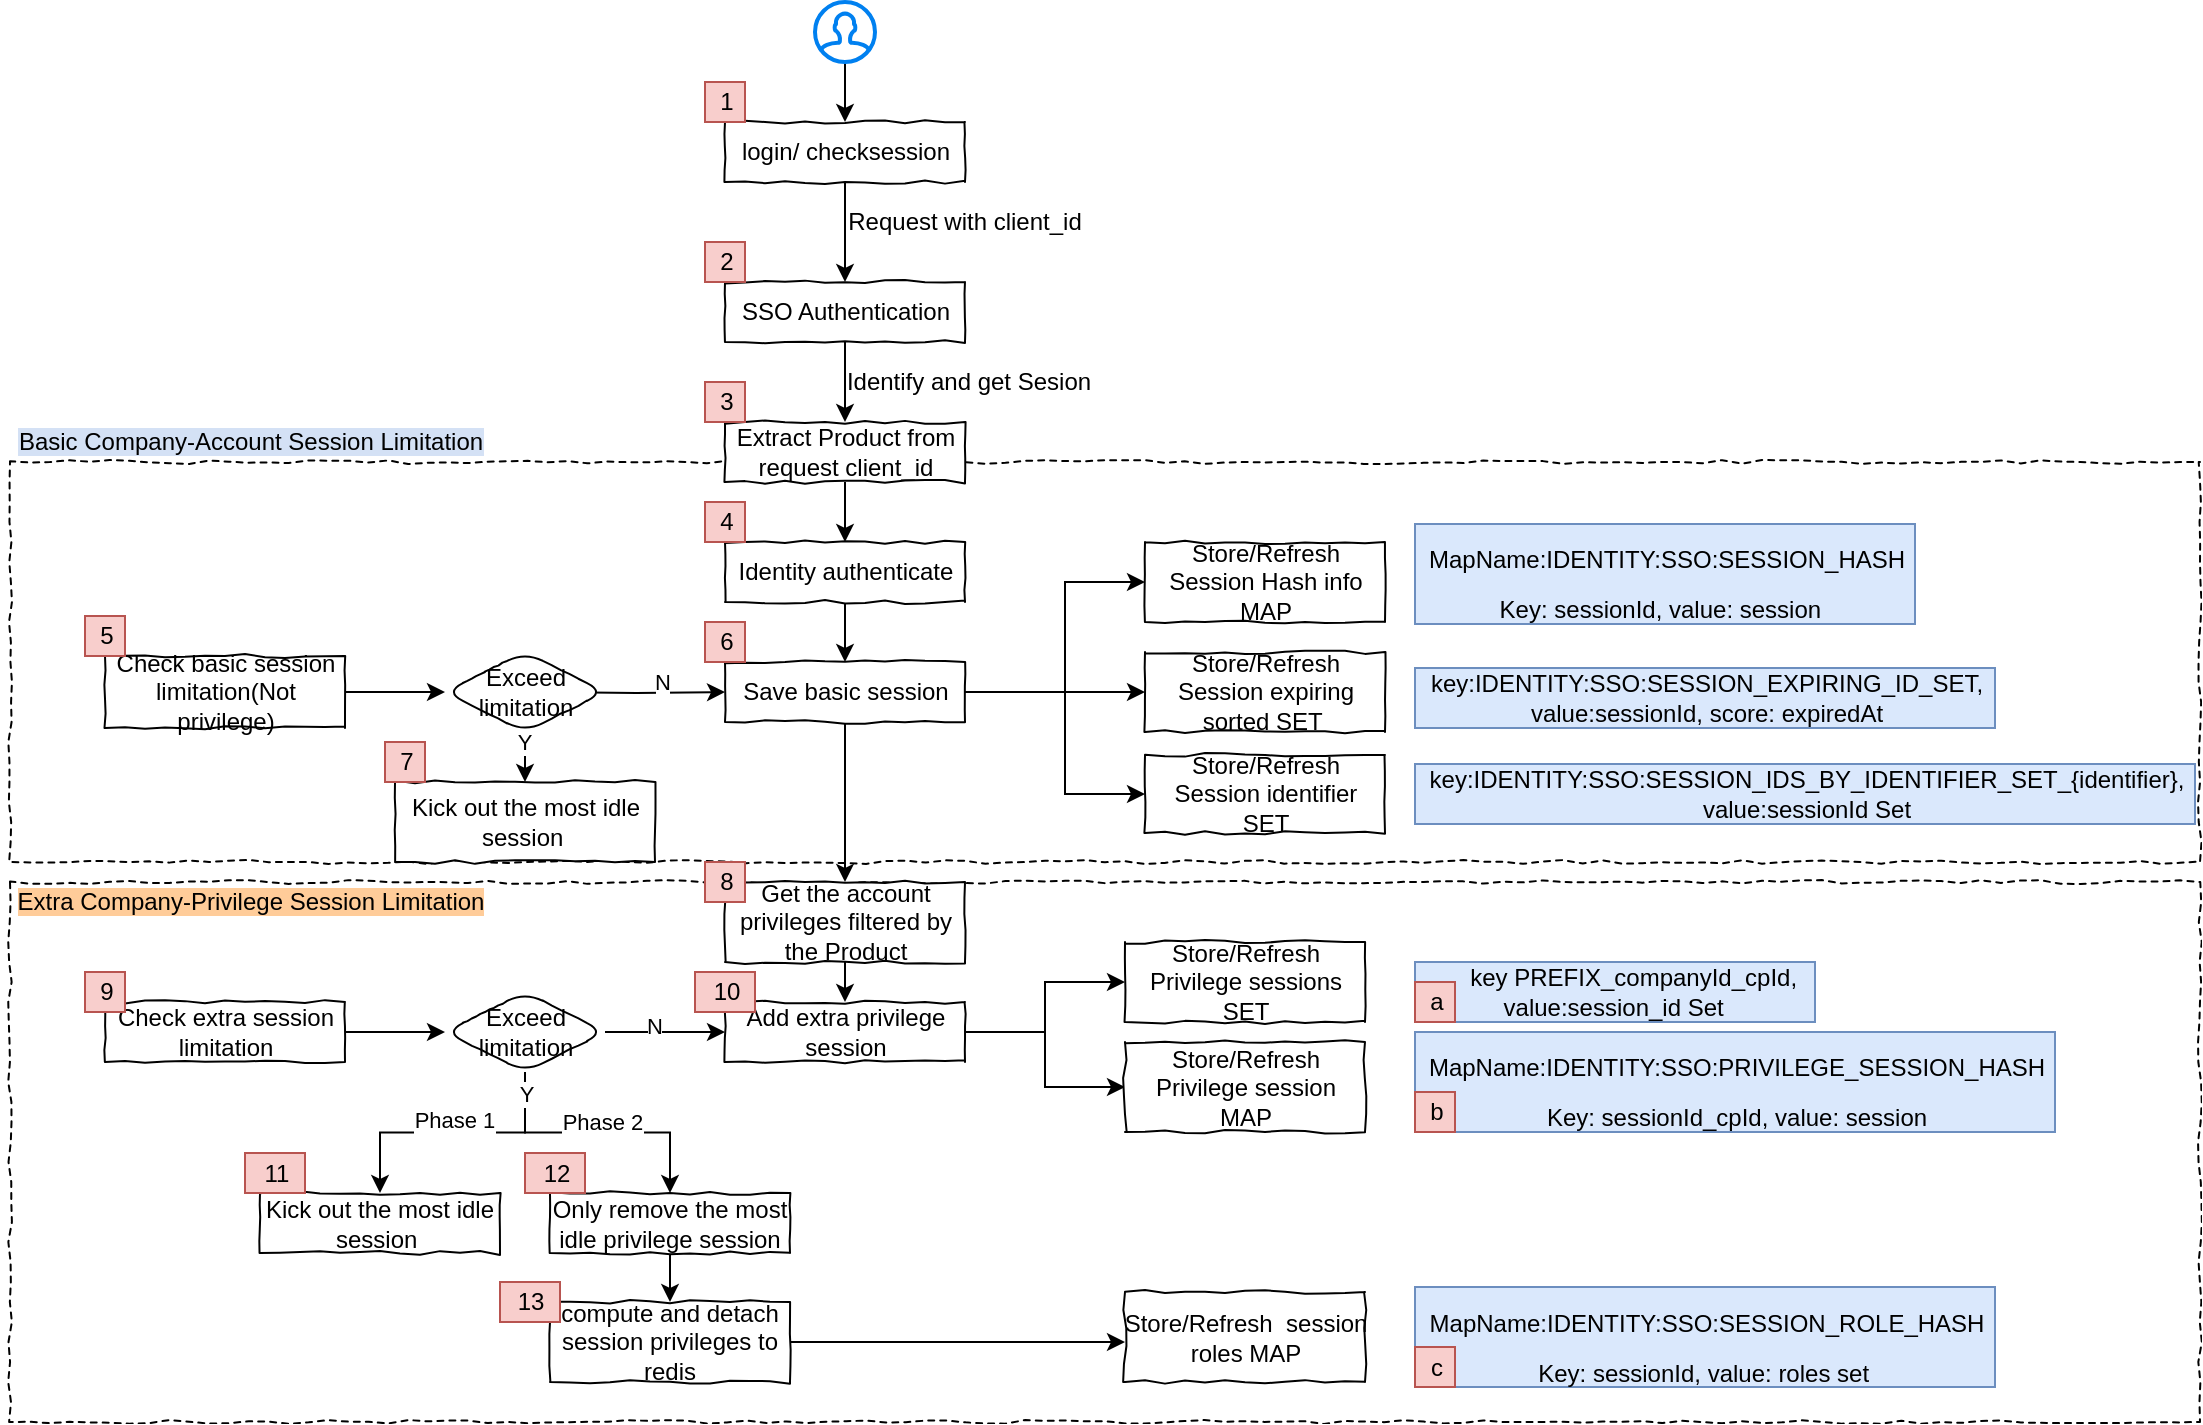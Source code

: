 <mxfile version="14.8.5" type="github">
  <diagram id="Ht1M8jgEwFfnCIfOTk4-" name="Page-1">
    <mxGraphModel dx="1399" dy="755" grid="1" gridSize="10" guides="1" tooltips="1" connect="1" arrows="1" fold="1" page="1" pageScale="1" pageWidth="827" pageHeight="1169" math="0" shadow="0">
      <root>
        <mxCell id="0" />
        <mxCell id="1" parent="0" />
        <mxCell id="1Op8A7p5LswZUNTb8-j7-78" value="" style="rounded=1;whiteSpace=wrap;html=1;shadow=0;comic=1;gradientColor=#ffffff;arcSize=0;dashed=1;" parent="1" vertex="1">
          <mxGeometry x="285" y="840" width="1095" height="270" as="geometry" />
        </mxCell>
        <mxCell id="1Op8A7p5LswZUNTb8-j7-79" value="" style="rounded=1;whiteSpace=wrap;html=1;shadow=0;comic=1;gradientColor=#ffffff;arcSize=0;dashed=1;" parent="1" vertex="1">
          <mxGeometry x="285" y="630" width="1095" height="200" as="geometry" />
        </mxCell>
        <mxCell id="1Op8A7p5LswZUNTb8-j7-80" style="edgeStyle=orthogonalEdgeStyle;rounded=0;orthogonalLoop=1;jettySize=auto;html=1;entryX=0.5;entryY=0;entryDx=0;entryDy=0;" parent="1" source="1Op8A7p5LswZUNTb8-j7-81" target="1Op8A7p5LswZUNTb8-j7-83" edge="1">
          <mxGeometry relative="1" as="geometry" />
        </mxCell>
        <mxCell id="1Op8A7p5LswZUNTb8-j7-81" value="" style="html=1;verticalLabelPosition=bottom;align=center;labelBackgroundColor=#ffffff;verticalAlign=top;strokeWidth=2;strokeColor=#0080F0;shadow=0;dashed=0;shape=mxgraph.ios7.icons.user;rounded=1;comic=1;gradientColor=#ffffff;" parent="1" vertex="1">
          <mxGeometry x="687.5" y="400" width="30" height="30" as="geometry" />
        </mxCell>
        <mxCell id="1Op8A7p5LswZUNTb8-j7-82" value="" style="edgeStyle=orthogonalEdgeStyle;rounded=0;orthogonalLoop=1;jettySize=auto;html=1;" parent="1" source="1Op8A7p5LswZUNTb8-j7-83" target="1Op8A7p5LswZUNTb8-j7-85" edge="1">
          <mxGeometry relative="1" as="geometry" />
        </mxCell>
        <mxCell id="1Op8A7p5LswZUNTb8-j7-83" value="login/ checksession" style="rounded=0;whiteSpace=wrap;html=1;shadow=0;comic=1;gradientColor=#ffffff;" parent="1" vertex="1">
          <mxGeometry x="642.5" y="460" width="120" height="30" as="geometry" />
        </mxCell>
        <mxCell id="1Op8A7p5LswZUNTb8-j7-84" style="edgeStyle=orthogonalEdgeStyle;rounded=0;orthogonalLoop=1;jettySize=auto;html=1;entryX=0.5;entryY=0;entryDx=0;entryDy=0;" parent="1" source="1Op8A7p5LswZUNTb8-j7-85" target="1Op8A7p5LswZUNTb8-j7-88" edge="1">
          <mxGeometry relative="1" as="geometry" />
        </mxCell>
        <mxCell id="1Op8A7p5LswZUNTb8-j7-85" value="SSO Authentication" style="rounded=0;whiteSpace=wrap;html=1;shadow=0;comic=1;gradientColor=#ffffff;" parent="1" vertex="1">
          <mxGeometry x="642.5" y="540" width="120" height="30" as="geometry" />
        </mxCell>
        <mxCell id="1Op8A7p5LswZUNTb8-j7-86" value="Request with client_id" style="text;html=1;align=center;verticalAlign=middle;resizable=0;points=[];autosize=1;" parent="1" vertex="1">
          <mxGeometry x="696.5" y="500" width="130" height="20" as="geometry" />
        </mxCell>
        <mxCell id="1Op8A7p5LswZUNTb8-j7-87" style="edgeStyle=orthogonalEdgeStyle;rounded=0;orthogonalLoop=1;jettySize=auto;html=1;entryX=0.5;entryY=0;entryDx=0;entryDy=0;" parent="1" source="1Op8A7p5LswZUNTb8-j7-88" target="1Op8A7p5LswZUNTb8-j7-93" edge="1">
          <mxGeometry relative="1" as="geometry" />
        </mxCell>
        <mxCell id="1Op8A7p5LswZUNTb8-j7-88" value="Extract Product from request client_id" style="rounded=0;whiteSpace=wrap;html=1;shadow=0;comic=1;gradientColor=#ffffff;" parent="1" vertex="1">
          <mxGeometry x="642.5" y="610" width="120" height="30" as="geometry" />
        </mxCell>
        <mxCell id="1Op8A7p5LswZUNTb8-j7-89" value="Identify and get Sesion" style="text;html=1;align=center;verticalAlign=middle;resizable=0;points=[];autosize=1;" parent="1" vertex="1">
          <mxGeometry x="693.5" y="580" width="140" height="20" as="geometry" />
        </mxCell>
        <mxCell id="1Op8A7p5LswZUNTb8-j7-90" style="edgeStyle=orthogonalEdgeStyle;rounded=0;orthogonalLoop=1;jettySize=auto;html=1;entryX=0.5;entryY=0;entryDx=0;entryDy=0;" parent="1" target="1Op8A7p5LswZUNTb8-j7-111" edge="1">
          <mxGeometry relative="1" as="geometry">
            <mxPoint x="702.5" y="870" as="sourcePoint" />
          </mxGeometry>
        </mxCell>
        <mxCell id="1Op8A7p5LswZUNTb8-j7-91" value="Get the account privileges filtered by the Product" style="rounded=0;whiteSpace=wrap;html=1;shadow=0;comic=1;gradientColor=#ffffff;" parent="1" vertex="1">
          <mxGeometry x="642.5" y="840" width="120" height="40" as="geometry" />
        </mxCell>
        <mxCell id="1Op8A7p5LswZUNTb8-j7-92" style="edgeStyle=orthogonalEdgeStyle;rounded=0;orthogonalLoop=1;jettySize=auto;html=1;exitX=0.5;exitY=1;exitDx=0;exitDy=0;entryX=0.5;entryY=0;entryDx=0;entryDy=0;" parent="1" source="1Op8A7p5LswZUNTb8-j7-93" target="1Op8A7p5LswZUNTb8-j7-98" edge="1">
          <mxGeometry relative="1" as="geometry" />
        </mxCell>
        <mxCell id="1Op8A7p5LswZUNTb8-j7-93" value="Identity authenticate" style="rounded=0;whiteSpace=wrap;html=1;shadow=0;comic=1;gradientColor=#ffffff;" parent="1" vertex="1">
          <mxGeometry x="642.5" y="670" width="120" height="30" as="geometry" />
        </mxCell>
        <mxCell id="1Op8A7p5LswZUNTb8-j7-94" value="" style="edgeStyle=orthogonalEdgeStyle;rounded=0;orthogonalLoop=1;jettySize=auto;html=1;entryX=0;entryY=0.5;entryDx=0;entryDy=0;" parent="1" source="1Op8A7p5LswZUNTb8-j7-98" target="1Op8A7p5LswZUNTb8-j7-99" edge="1">
          <mxGeometry relative="1" as="geometry">
            <Array as="points">
              <mxPoint x="812.5" y="745" />
              <mxPoint x="812.5" y="690" />
            </Array>
          </mxGeometry>
        </mxCell>
        <mxCell id="1Op8A7p5LswZUNTb8-j7-95" style="edgeStyle=orthogonalEdgeStyle;rounded=0;orthogonalLoop=1;jettySize=auto;html=1;entryX=0;entryY=0.5;entryDx=0;entryDy=0;" parent="1" source="1Op8A7p5LswZUNTb8-j7-98" target="1Op8A7p5LswZUNTb8-j7-100" edge="1">
          <mxGeometry relative="1" as="geometry" />
        </mxCell>
        <mxCell id="1Op8A7p5LswZUNTb8-j7-96" style="edgeStyle=orthogonalEdgeStyle;rounded=0;orthogonalLoop=1;jettySize=auto;html=1;entryX=0;entryY=0.5;entryDx=0;entryDy=0;" parent="1" source="1Op8A7p5LswZUNTb8-j7-98" target="1Op8A7p5LswZUNTb8-j7-101" edge="1">
          <mxGeometry relative="1" as="geometry">
            <Array as="points">
              <mxPoint x="812.5" y="745" />
              <mxPoint x="812.5" y="796" />
            </Array>
          </mxGeometry>
        </mxCell>
        <mxCell id="1Op8A7p5LswZUNTb8-j7-97" style="edgeStyle=orthogonalEdgeStyle;rounded=0;orthogonalLoop=1;jettySize=auto;html=1;entryX=0.5;entryY=0;entryDx=0;entryDy=0;" parent="1" source="1Op8A7p5LswZUNTb8-j7-98" target="1Op8A7p5LswZUNTb8-j7-91" edge="1">
          <mxGeometry relative="1" as="geometry" />
        </mxCell>
        <mxCell id="1Op8A7p5LswZUNTb8-j7-98" value="Save basic session" style="rounded=0;whiteSpace=wrap;html=1;shadow=0;comic=1;gradientColor=#ffffff;" parent="1" vertex="1">
          <mxGeometry x="642.5" y="730" width="120" height="30" as="geometry" />
        </mxCell>
        <mxCell id="1Op8A7p5LswZUNTb8-j7-99" value="Store/Refresh Session Hash info MAP" style="rounded=0;whiteSpace=wrap;html=1;shadow=0;comic=1;gradientColor=#ffffff;" parent="1" vertex="1">
          <mxGeometry x="852.5" y="670" width="120" height="40" as="geometry" />
        </mxCell>
        <mxCell id="1Op8A7p5LswZUNTb8-j7-100" value="Store/Refresh Session expiring sorted SET&amp;nbsp;" style="rounded=0;whiteSpace=wrap;html=1;shadow=0;comic=1;gradientColor=#ffffff;" parent="1" vertex="1">
          <mxGeometry x="852.5" y="725" width="120" height="40" as="geometry" />
        </mxCell>
        <mxCell id="1Op8A7p5LswZUNTb8-j7-101" value="Store/Refresh Session identifier SET" style="rounded=0;whiteSpace=wrap;html=1;shadow=0;comic=1;gradientColor=#ffffff;" parent="1" vertex="1">
          <mxGeometry x="852.5" y="776.5" width="120" height="39" as="geometry" />
        </mxCell>
        <mxCell id="1Op8A7p5LswZUNTb8-j7-102" value="&lt;p style=&quot;margin: 10px 0px 0px ; padding: 0px&quot;&gt;MapName:IDENTITY:SSO:SESSION_HASH&lt;/p&gt;&lt;p style=&quot;margin: 10px 0px 0px ; padding: 0px&quot;&gt;Key: sessionId, value: session&amp;nbsp;&amp;nbsp;&lt;/p&gt;" style="text;html=1;align=center;verticalAlign=middle;resizable=0;points=[];autosize=1;fillColor=#dae8fc;strokeColor=#6c8ebf;" parent="1" vertex="1">
          <mxGeometry x="987.5" y="661" width="250" height="50" as="geometry" />
        </mxCell>
        <mxCell id="1Op8A7p5LswZUNTb8-j7-103" value="key:IDENTITY:SSO:SESSION_EXPIRING_ID_SET,&lt;br&gt;value:sessionId, score: expiredAt" style="text;html=1;align=center;verticalAlign=middle;resizable=0;points=[];autosize=1;fillColor=#dae8fc;strokeColor=#6c8ebf;" parent="1" vertex="1">
          <mxGeometry x="987.5" y="733" width="290" height="30" as="geometry" />
        </mxCell>
        <mxCell id="1Op8A7p5LswZUNTb8-j7-104" value="key:IDENTITY:SSO:SESSION_IDS_BY_IDENTIFIER_SET_{identifier},&lt;br&gt;value:sessionId Set" style="text;html=1;align=center;verticalAlign=middle;resizable=0;points=[];autosize=1;fillColor=#dae8fc;strokeColor=#6c8ebf;" parent="1" vertex="1">
          <mxGeometry x="987.5" y="781" width="390" height="30" as="geometry" />
        </mxCell>
        <mxCell id="1Op8A7p5LswZUNTb8-j7-105" value="" style="edgeStyle=orthogonalEdgeStyle;rounded=0;orthogonalLoop=1;jettySize=auto;html=1;" parent="1" source="1Op8A7p5LswZUNTb8-j7-111" target="1Op8A7p5LswZUNTb8-j7-112" edge="1">
          <mxGeometry relative="1" as="geometry" />
        </mxCell>
        <mxCell id="1Op8A7p5LswZUNTb8-j7-106" style="edgeStyle=orthogonalEdgeStyle;rounded=0;orthogonalLoop=1;jettySize=auto;html=1;entryX=0;entryY=0.5;entryDx=0;entryDy=0;" parent="1" source="1Op8A7p5LswZUNTb8-j7-111" target="1Op8A7p5LswZUNTb8-j7-114" edge="1">
          <mxGeometry relative="1" as="geometry" />
        </mxCell>
        <mxCell id="1Op8A7p5LswZUNTb8-j7-107" style="edgeStyle=orthogonalEdgeStyle;rounded=0;orthogonalLoop=1;jettySize=auto;html=1;exitX=0.5;exitY=1;exitDx=0;exitDy=0;" parent="1" source="1Op8A7p5LswZUNTb8-j7-132" target="1Op8A7p5LswZUNTb8-j7-123" edge="1">
          <mxGeometry relative="1" as="geometry" />
        </mxCell>
        <mxCell id="1Op8A7p5LswZUNTb8-j7-108" value="Phase 2" style="edgeLabel;html=1;align=center;verticalAlign=middle;resizable=0;points=[];" parent="1Op8A7p5LswZUNTb8-j7-107" vertex="1" connectable="0">
          <mxGeometry x="0.022" y="-2" relative="1" as="geometry">
            <mxPoint y="-7.3" as="offset" />
          </mxGeometry>
        </mxCell>
        <mxCell id="1Op8A7p5LswZUNTb8-j7-109" style="edgeStyle=orthogonalEdgeStyle;rounded=0;orthogonalLoop=1;jettySize=auto;html=1;exitX=0.5;exitY=1;exitDx=0;exitDy=0;" parent="1" source="1Op8A7p5LswZUNTb8-j7-132" target="1Op8A7p5LswZUNTb8-j7-124" edge="1">
          <mxGeometry relative="1" as="geometry" />
        </mxCell>
        <mxCell id="1Op8A7p5LswZUNTb8-j7-110" value="Y" style="edgeLabel;html=1;align=center;verticalAlign=middle;resizable=0;points=[];" parent="1Op8A7p5LswZUNTb8-j7-109" vertex="1" connectable="0">
          <mxGeometry x="-0.835" relative="1" as="geometry">
            <mxPoint as="offset" />
          </mxGeometry>
        </mxCell>
        <mxCell id="1Op8A7p5LswZUNTb8-j7-111" value="Add extra privilege session" style="rounded=0;whiteSpace=wrap;html=1;shadow=0;comic=1;gradientColor=#ffffff;" parent="1" vertex="1">
          <mxGeometry x="642.5" y="900" width="120" height="30" as="geometry" />
        </mxCell>
        <mxCell id="1Op8A7p5LswZUNTb8-j7-112" value="Store/Refresh Privilege sessions SET" style="rounded=0;whiteSpace=wrap;html=1;shadow=0;comic=1;gradientColor=#ffffff;" parent="1" vertex="1">
          <mxGeometry x="842.5" y="870" width="120" height="40" as="geometry" />
        </mxCell>
        <mxCell id="1Op8A7p5LswZUNTb8-j7-113" value="&amp;nbsp; &amp;nbsp; &amp;nbsp;key PREFIX_companyId_cpId,&lt;br&gt;value:session_id Set&lt;span&gt;&amp;nbsp;&lt;/span&gt;" style="text;html=1;align=center;verticalAlign=middle;resizable=0;points=[];autosize=1;fillColor=#dae8fc;strokeColor=#6c8ebf;" parent="1" vertex="1">
          <mxGeometry x="987.5" y="880" width="200" height="30" as="geometry" />
        </mxCell>
        <mxCell id="1Op8A7p5LswZUNTb8-j7-114" value="Store/Refresh Privilege session MAP" style="rounded=0;whiteSpace=wrap;html=1;shadow=0;comic=1;gradientColor=#ffffff;" parent="1" vertex="1">
          <mxGeometry x="842.5" y="920" width="120" height="45" as="geometry" />
        </mxCell>
        <mxCell id="1Op8A7p5LswZUNTb8-j7-115" value="&lt;p style=&quot;margin: 10px 0px 0px ; padding: 0px&quot;&gt;MapName:IDENTITY:SSO:PRIVILEGE_SESSION_HASH&lt;/p&gt;&lt;p style=&quot;margin: 10px 0px 0px ; padding: 0px&quot;&gt;&lt;span&gt;Key: sessionId_cpId, value: session&lt;/span&gt;&lt;/p&gt;" style="text;html=1;align=center;verticalAlign=middle;resizable=0;points=[];autosize=1;fillColor=#dae8fc;strokeColor=#6c8ebf;" parent="1" vertex="1">
          <mxGeometry x="987.5" y="915" width="320" height="50" as="geometry" />
        </mxCell>
        <mxCell id="1Op8A7p5LswZUNTb8-j7-116" style="edgeStyle=orthogonalEdgeStyle;rounded=0;orthogonalLoop=1;jettySize=auto;html=1;" parent="1" target="1Op8A7p5LswZUNTb8-j7-98" edge="1">
          <mxGeometry relative="1" as="geometry">
            <mxPoint x="552.5" y="745" as="sourcePoint" />
          </mxGeometry>
        </mxCell>
        <mxCell id="1Op8A7p5LswZUNTb8-j7-117" value="N" style="edgeLabel;html=1;align=center;verticalAlign=middle;resizable=0;points=[];" parent="1Op8A7p5LswZUNTb8-j7-116" vertex="1" connectable="0">
          <mxGeometry x="0.44" y="-1" relative="1" as="geometry">
            <mxPoint x="-6" y="-6" as="offset" />
          </mxGeometry>
        </mxCell>
        <mxCell id="1Op8A7p5LswZUNTb8-j7-118" style="edgeStyle=orthogonalEdgeStyle;rounded=0;orthogonalLoop=1;jettySize=auto;html=1;entryX=0;entryY=0.5;entryDx=0;entryDy=0;" parent="1" source="1Op8A7p5LswZUNTb8-j7-119" target="1Op8A7p5LswZUNTb8-j7-128" edge="1">
          <mxGeometry relative="1" as="geometry" />
        </mxCell>
        <mxCell id="1Op8A7p5LswZUNTb8-j7-119" value="Check basic session limitation(Not privilege)" style="rounded=0;whiteSpace=wrap;html=1;shadow=0;comic=1;gradientColor=#ffffff;" parent="1" vertex="1">
          <mxGeometry x="332.5" y="727" width="120" height="36" as="geometry" />
        </mxCell>
        <mxCell id="1Op8A7p5LswZUNTb8-j7-120" value="" style="edgeStyle=orthogonalEdgeStyle;rounded=0;orthogonalLoop=1;jettySize=auto;html=1;entryX=0;entryY=0.5;entryDx=0;entryDy=0;" parent="1" source="1Op8A7p5LswZUNTb8-j7-121" target="1Op8A7p5LswZUNTb8-j7-132" edge="1">
          <mxGeometry relative="1" as="geometry">
            <mxPoint x="492.5" y="915" as="targetPoint" />
          </mxGeometry>
        </mxCell>
        <mxCell id="1Op8A7p5LswZUNTb8-j7-121" value="Check extra session limitation" style="rounded=0;whiteSpace=wrap;html=1;shadow=0;comic=1;gradientColor=#ffffff;" parent="1" vertex="1">
          <mxGeometry x="332.5" y="900" width="120" height="30" as="geometry" />
        </mxCell>
        <mxCell id="1Op8A7p5LswZUNTb8-j7-122" style="edgeStyle=orthogonalEdgeStyle;rounded=0;orthogonalLoop=1;jettySize=auto;html=1;exitX=0.5;exitY=1;exitDx=0;exitDy=0;entryX=0.5;entryY=0;entryDx=0;entryDy=0;" parent="1" source="1Op8A7p5LswZUNTb8-j7-123" target="1Op8A7p5LswZUNTb8-j7-134" edge="1">
          <mxGeometry relative="1" as="geometry" />
        </mxCell>
        <mxCell id="1Op8A7p5LswZUNTb8-j7-123" value="Only remove the most idle privilege session" style="rounded=0;whiteSpace=wrap;html=1;shadow=0;comic=1;gradientColor=#ffffff;" parent="1" vertex="1">
          <mxGeometry x="555" y="995.5" width="120" height="30" as="geometry" />
        </mxCell>
        <mxCell id="1Op8A7p5LswZUNTb8-j7-124" value="Kick out the most idle session&amp;nbsp;" style="rounded=0;whiteSpace=wrap;html=1;shadow=0;comic=1;gradientColor=#ffffff;" parent="1" vertex="1">
          <mxGeometry x="410" y="995.5" width="120" height="30" as="geometry" />
        </mxCell>
        <mxCell id="1Op8A7p5LswZUNTb8-j7-125" value="Phase 1" style="edgeLabel;html=1;align=center;verticalAlign=middle;resizable=0;points=[];" parent="1" vertex="1" connectable="0">
          <mxGeometry x="502.5" y="962" as="geometry">
            <mxPoint x="4" y="-3" as="offset" />
          </mxGeometry>
        </mxCell>
        <mxCell id="1Op8A7p5LswZUNTb8-j7-126" style="edgeStyle=orthogonalEdgeStyle;rounded=0;orthogonalLoop=1;jettySize=auto;html=1;exitX=0.5;exitY=1;exitDx=0;exitDy=0;" parent="1" source="1Op8A7p5LswZUNTb8-j7-128" edge="1">
          <mxGeometry relative="1" as="geometry">
            <mxPoint x="542.5" y="790" as="targetPoint" />
          </mxGeometry>
        </mxCell>
        <mxCell id="1Op8A7p5LswZUNTb8-j7-127" value="Y" style="edgeLabel;html=1;align=center;verticalAlign=middle;resizable=0;points=[];" parent="1Op8A7p5LswZUNTb8-j7-126" vertex="1" connectable="0">
          <mxGeometry x="-0.6" y="-1" relative="1" as="geometry">
            <mxPoint as="offset" />
          </mxGeometry>
        </mxCell>
        <mxCell id="1Op8A7p5LswZUNTb8-j7-128" value="Exceed limitation" style="rhombus;whiteSpace=wrap;html=1;rounded=1;shadow=0;comic=1;gradientColor=#ffffff;" parent="1" vertex="1">
          <mxGeometry x="502.5" y="725" width="80" height="40" as="geometry" />
        </mxCell>
        <mxCell id="1Op8A7p5LswZUNTb8-j7-129" value="Kick out the most idle session&amp;nbsp;" style="rounded=0;whiteSpace=wrap;html=1;shadow=0;comic=1;gradientColor=#ffffff;" parent="1" vertex="1">
          <mxGeometry x="477.5" y="790" width="130" height="40" as="geometry" />
        </mxCell>
        <mxCell id="1Op8A7p5LswZUNTb8-j7-130" style="edgeStyle=orthogonalEdgeStyle;rounded=0;orthogonalLoop=1;jettySize=auto;html=1;exitX=1;exitY=0.5;exitDx=0;exitDy=0;entryX=0;entryY=0.5;entryDx=0;entryDy=0;" parent="1" source="1Op8A7p5LswZUNTb8-j7-132" target="1Op8A7p5LswZUNTb8-j7-111" edge="1">
          <mxGeometry relative="1" as="geometry" />
        </mxCell>
        <mxCell id="1Op8A7p5LswZUNTb8-j7-131" value="N" style="edgeLabel;html=1;align=center;verticalAlign=middle;resizable=0;points=[];" parent="1Op8A7p5LswZUNTb8-j7-130" vertex="1" connectable="0">
          <mxGeometry x="-0.2" y="3" relative="1" as="geometry">
            <mxPoint as="offset" />
          </mxGeometry>
        </mxCell>
        <mxCell id="1Op8A7p5LswZUNTb8-j7-132" value="Exceed limitation" style="rhombus;whiteSpace=wrap;html=1;rounded=1;shadow=0;comic=1;gradientColor=#ffffff;" parent="1" vertex="1">
          <mxGeometry x="502.5" y="895" width="80" height="40" as="geometry" />
        </mxCell>
        <mxCell id="1Op8A7p5LswZUNTb8-j7-133" style="edgeStyle=orthogonalEdgeStyle;rounded=0;orthogonalLoop=1;jettySize=auto;html=1;exitX=1;exitY=0.5;exitDx=0;exitDy=0;" parent="1" source="1Op8A7p5LswZUNTb8-j7-134" edge="1">
          <mxGeometry relative="1" as="geometry">
            <mxPoint x="842.5" y="1070" as="targetPoint" />
          </mxGeometry>
        </mxCell>
        <mxCell id="1Op8A7p5LswZUNTb8-j7-134" value="compute and detach session privileges to redis" style="rounded=0;whiteSpace=wrap;html=1;shadow=0;comic=1;gradientColor=#ffffff;" parent="1" vertex="1">
          <mxGeometry x="555" y="1050" width="120" height="40" as="geometry" />
        </mxCell>
        <mxCell id="1Op8A7p5LswZUNTb8-j7-135" value="Store/Refresh&amp;nbsp;&amp;nbsp;session&lt;br&gt;roles MAP" style="rounded=0;whiteSpace=wrap;html=1;shadow=0;comic=1;gradientColor=#ffffff;" parent="1" vertex="1">
          <mxGeometry x="842.5" y="1045" width="120" height="45" as="geometry" />
        </mxCell>
        <mxCell id="1Op8A7p5LswZUNTb8-j7-136" value="&lt;p style=&quot;margin: 10px 0px 0px ; padding: 0px&quot;&gt;MapName:IDENTITY:SSO:SESSION_ROLE_HASH&lt;/p&gt;&lt;p style=&quot;margin: 10px 0px 0px ; padding: 0px&quot;&gt;Key: sessionId, value: roles set&amp;nbsp;&lt;/p&gt;" style="text;html=1;align=center;verticalAlign=middle;resizable=0;points=[];autosize=1;fillColor=#dae8fc;strokeColor=#6c8ebf;" parent="1" vertex="1">
          <mxGeometry x="987.5" y="1042.5" width="290" height="50" as="geometry" />
        </mxCell>
        <mxCell id="1Op8A7p5LswZUNTb8-j7-137" value="&lt;span style=&quot;background-color: rgb(212 , 225 , 245)&quot;&gt;Basic Company-Account Session Limitation&lt;/span&gt;" style="text;html=1;align=center;verticalAlign=middle;resizable=0;points=[];autosize=1;" parent="1" vertex="1">
          <mxGeometry x="280" y="610" width="250" height="20" as="geometry" />
        </mxCell>
        <mxCell id="1Op8A7p5LswZUNTb8-j7-138" value="&lt;span style=&quot;background-color: rgb(255 , 204 , 153)&quot;&gt;Extra Company-Privilege Session Limitation&lt;/span&gt;" style="text;html=1;align=center;verticalAlign=middle;resizable=0;points=[];autosize=1;" parent="1" vertex="1">
          <mxGeometry x="280" y="840" width="250" height="20" as="geometry" />
        </mxCell>
        <mxCell id="1Op8A7p5LswZUNTb8-j7-139" value="a" style="text;html=1;align=center;verticalAlign=middle;resizable=0;points=[];autosize=1;fillColor=#f8cecc;strokeColor=#b85450;" parent="1" vertex="1">
          <mxGeometry x="987.5" y="890" width="20" height="20" as="geometry" />
        </mxCell>
        <mxCell id="1Op8A7p5LswZUNTb8-j7-140" value="b" style="text;html=1;align=center;verticalAlign=middle;resizable=0;points=[];autosize=1;fillColor=#f8cecc;strokeColor=#b85450;" parent="1" vertex="1">
          <mxGeometry x="987.5" y="945" width="20" height="20" as="geometry" />
        </mxCell>
        <mxCell id="1Op8A7p5LswZUNTb8-j7-141" value="c" style="text;html=1;align=center;verticalAlign=middle;resizable=0;points=[];autosize=1;fillColor=#f8cecc;strokeColor=#b85450;" parent="1" vertex="1">
          <mxGeometry x="987.5" y="1072.5" width="20" height="20" as="geometry" />
        </mxCell>
        <mxCell id="1Op8A7p5LswZUNTb8-j7-142" value="1" style="text;html=1;align=center;verticalAlign=middle;resizable=0;points=[];autosize=1;rounded=0;fillColor=#f8cecc;strokeColor=#b85450;" parent="1" vertex="1">
          <mxGeometry x="632.5" y="440" width="20" height="20" as="geometry" />
        </mxCell>
        <mxCell id="1Op8A7p5LswZUNTb8-j7-143" value="2" style="text;html=1;align=center;verticalAlign=middle;resizable=0;points=[];autosize=1;rounded=0;fillColor=#f8cecc;strokeColor=#b85450;" parent="1" vertex="1">
          <mxGeometry x="632.5" y="520" width="20" height="20" as="geometry" />
        </mxCell>
        <mxCell id="1Op8A7p5LswZUNTb8-j7-144" value="3" style="text;html=1;align=center;verticalAlign=middle;resizable=0;points=[];autosize=1;rounded=0;fillColor=#f8cecc;strokeColor=#b85450;" parent="1" vertex="1">
          <mxGeometry x="632.5" y="590" width="20" height="20" as="geometry" />
        </mxCell>
        <mxCell id="1Op8A7p5LswZUNTb8-j7-145" value="4" style="text;html=1;align=center;verticalAlign=middle;resizable=0;points=[];autosize=1;rounded=0;fillColor=#f8cecc;strokeColor=#b85450;" parent="1" vertex="1">
          <mxGeometry x="632.5" y="650" width="20" height="20" as="geometry" />
        </mxCell>
        <mxCell id="1Op8A7p5LswZUNTb8-j7-146" value="5" style="text;html=1;align=center;verticalAlign=middle;resizable=0;points=[];autosize=1;rounded=0;fillColor=#f8cecc;strokeColor=#b85450;" parent="1" vertex="1">
          <mxGeometry x="322.5" y="707" width="20" height="20" as="geometry" />
        </mxCell>
        <mxCell id="1Op8A7p5LswZUNTb8-j7-147" value="6" style="text;html=1;align=center;verticalAlign=middle;resizable=0;points=[];autosize=1;rounded=0;fillColor=#f8cecc;strokeColor=#b85450;" parent="1" vertex="1">
          <mxGeometry x="632.5" y="710" width="20" height="20" as="geometry" />
        </mxCell>
        <mxCell id="1Op8A7p5LswZUNTb8-j7-148" value="7" style="text;html=1;align=center;verticalAlign=middle;resizable=0;points=[];autosize=1;rounded=0;fillColor=#f8cecc;strokeColor=#b85450;" parent="1" vertex="1">
          <mxGeometry x="472.5" y="770" width="20" height="20" as="geometry" />
        </mxCell>
        <mxCell id="1Op8A7p5LswZUNTb8-j7-149" value="8" style="text;html=1;align=center;verticalAlign=middle;resizable=0;points=[];autosize=1;rounded=0;fillColor=#f8cecc;strokeColor=#b85450;" parent="1" vertex="1">
          <mxGeometry x="632.5" y="830" width="20" height="20" as="geometry" />
        </mxCell>
        <mxCell id="1Op8A7p5LswZUNTb8-j7-150" value="9" style="text;html=1;align=center;verticalAlign=middle;resizable=0;points=[];autosize=1;rounded=0;fillColor=#f8cecc;strokeColor=#b85450;" parent="1" vertex="1">
          <mxGeometry x="322.5" y="885" width="20" height="20" as="geometry" />
        </mxCell>
        <mxCell id="1Op8A7p5LswZUNTb8-j7-151" value="10" style="text;html=1;align=center;verticalAlign=middle;resizable=0;points=[];autosize=1;rounded=0;fillColor=#f8cecc;strokeColor=#b85450;" parent="1" vertex="1">
          <mxGeometry x="627.5" y="885" width="30" height="20" as="geometry" />
        </mxCell>
        <mxCell id="1Op8A7p5LswZUNTb8-j7-152" value="11" style="text;html=1;align=center;verticalAlign=middle;resizable=0;points=[];autosize=1;rounded=0;fillColor=#f8cecc;strokeColor=#b85450;" parent="1" vertex="1">
          <mxGeometry x="402.5" y="975.5" width="30" height="20" as="geometry" />
        </mxCell>
        <mxCell id="1Op8A7p5LswZUNTb8-j7-153" value="12" style="text;html=1;align=center;verticalAlign=middle;resizable=0;points=[];autosize=1;rounded=0;fillColor=#f8cecc;strokeColor=#b85450;" parent="1" vertex="1">
          <mxGeometry x="542.5" y="975.5" width="30" height="20" as="geometry" />
        </mxCell>
        <mxCell id="1Op8A7p5LswZUNTb8-j7-154" value="13" style="text;html=1;align=center;verticalAlign=middle;resizable=0;points=[];autosize=1;rounded=0;fillColor=#f8cecc;strokeColor=#b85450;" parent="1" vertex="1">
          <mxGeometry x="530" y="1040" width="30" height="20" as="geometry" />
        </mxCell>
      </root>
    </mxGraphModel>
  </diagram>
</mxfile>
